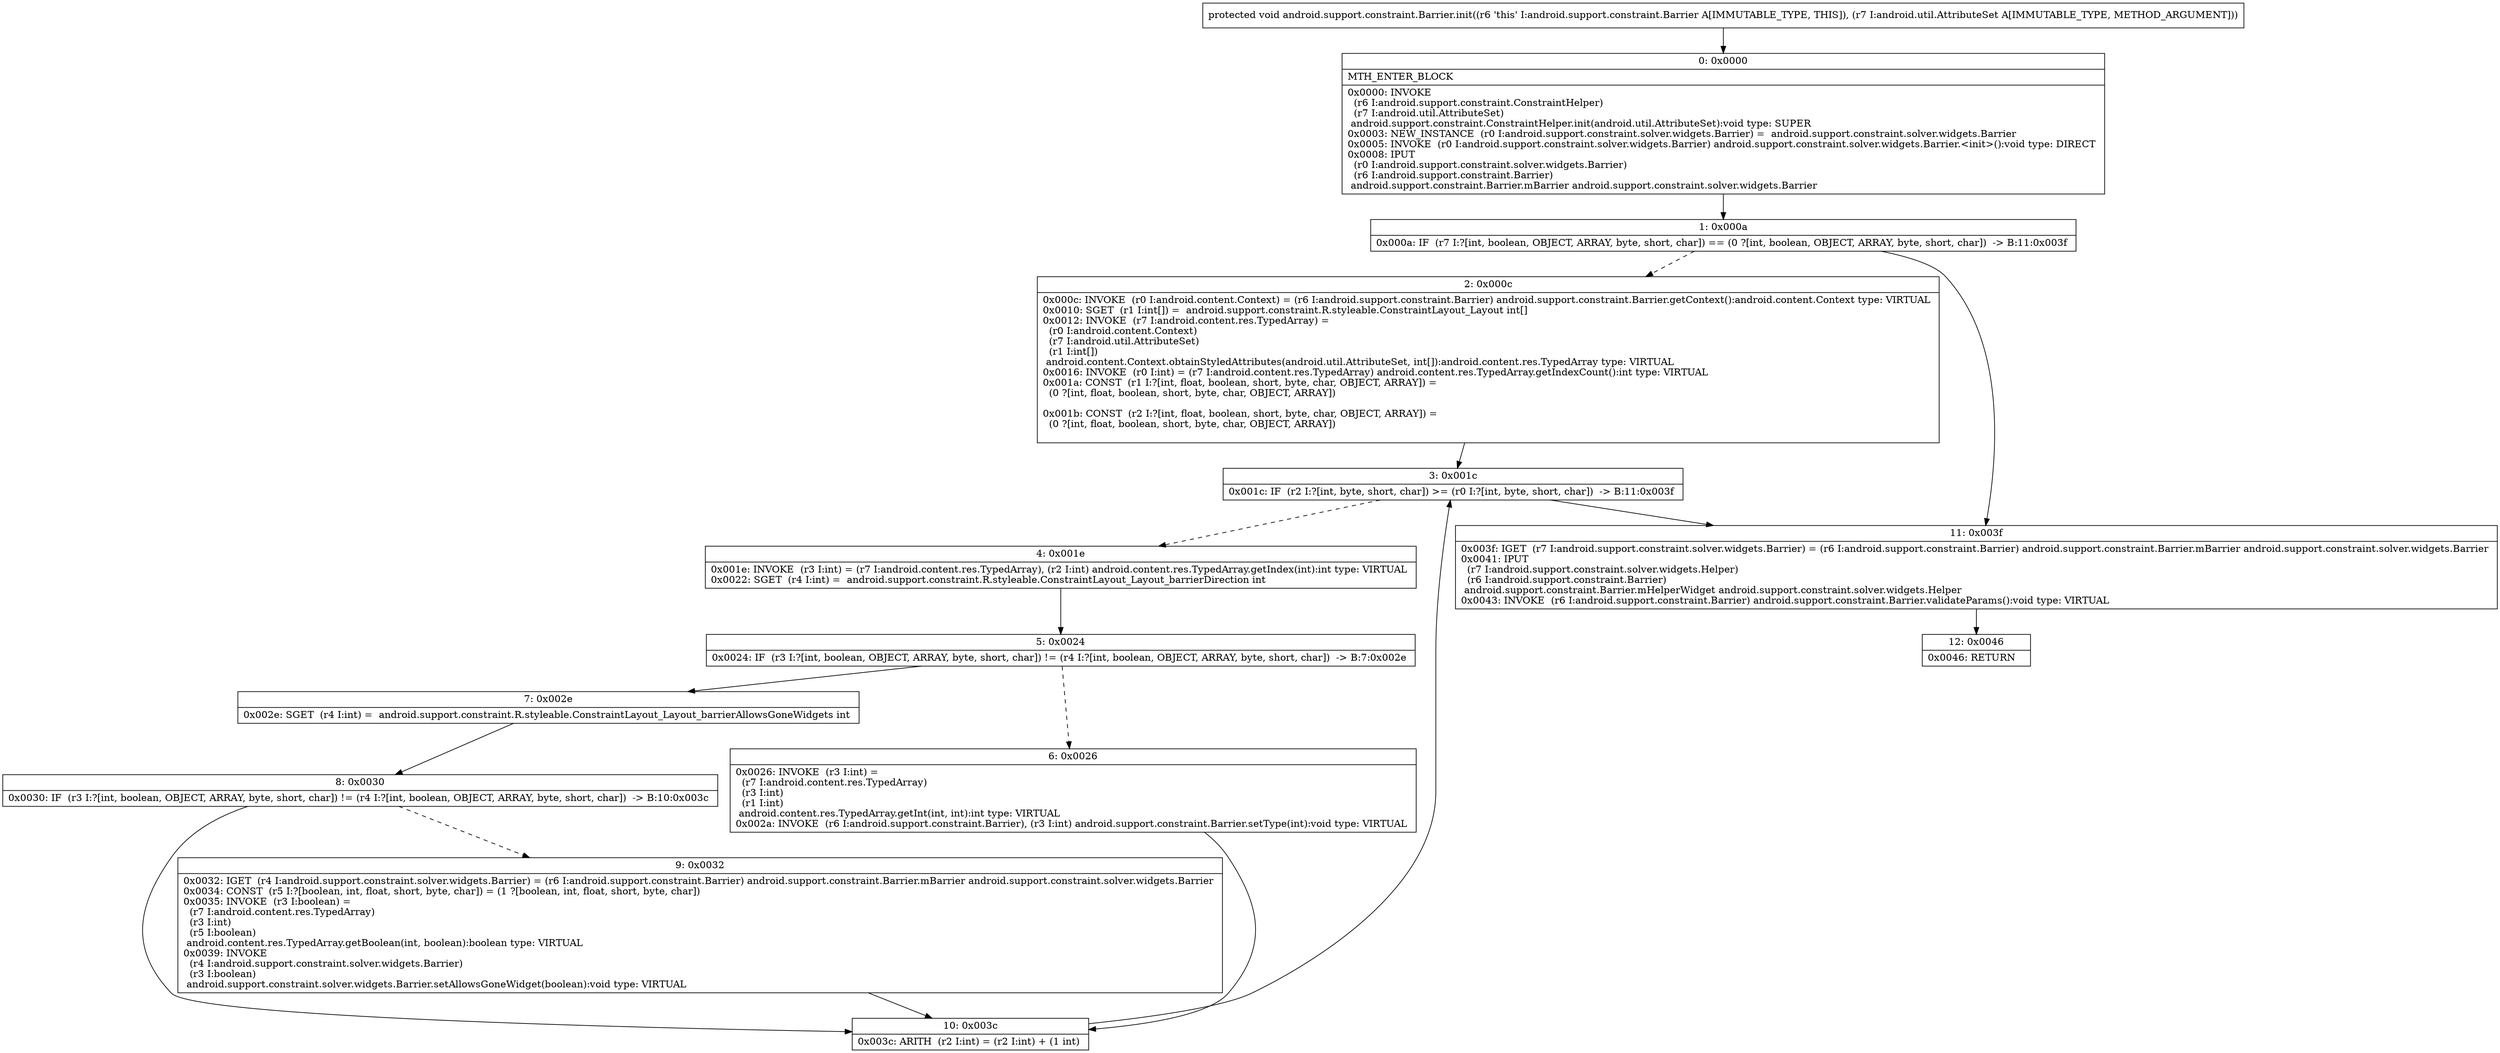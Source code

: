 digraph "CFG forandroid.support.constraint.Barrier.init(Landroid\/util\/AttributeSet;)V" {
Node_0 [shape=record,label="{0\:\ 0x0000|MTH_ENTER_BLOCK\l|0x0000: INVOKE  \l  (r6 I:android.support.constraint.ConstraintHelper)\l  (r7 I:android.util.AttributeSet)\l android.support.constraint.ConstraintHelper.init(android.util.AttributeSet):void type: SUPER \l0x0003: NEW_INSTANCE  (r0 I:android.support.constraint.solver.widgets.Barrier) =  android.support.constraint.solver.widgets.Barrier \l0x0005: INVOKE  (r0 I:android.support.constraint.solver.widgets.Barrier) android.support.constraint.solver.widgets.Barrier.\<init\>():void type: DIRECT \l0x0008: IPUT  \l  (r0 I:android.support.constraint.solver.widgets.Barrier)\l  (r6 I:android.support.constraint.Barrier)\l android.support.constraint.Barrier.mBarrier android.support.constraint.solver.widgets.Barrier \l}"];
Node_1 [shape=record,label="{1\:\ 0x000a|0x000a: IF  (r7 I:?[int, boolean, OBJECT, ARRAY, byte, short, char]) == (0 ?[int, boolean, OBJECT, ARRAY, byte, short, char])  \-\> B:11:0x003f \l}"];
Node_2 [shape=record,label="{2\:\ 0x000c|0x000c: INVOKE  (r0 I:android.content.Context) = (r6 I:android.support.constraint.Barrier) android.support.constraint.Barrier.getContext():android.content.Context type: VIRTUAL \l0x0010: SGET  (r1 I:int[]) =  android.support.constraint.R.styleable.ConstraintLayout_Layout int[] \l0x0012: INVOKE  (r7 I:android.content.res.TypedArray) = \l  (r0 I:android.content.Context)\l  (r7 I:android.util.AttributeSet)\l  (r1 I:int[])\l android.content.Context.obtainStyledAttributes(android.util.AttributeSet, int[]):android.content.res.TypedArray type: VIRTUAL \l0x0016: INVOKE  (r0 I:int) = (r7 I:android.content.res.TypedArray) android.content.res.TypedArray.getIndexCount():int type: VIRTUAL \l0x001a: CONST  (r1 I:?[int, float, boolean, short, byte, char, OBJECT, ARRAY]) = \l  (0 ?[int, float, boolean, short, byte, char, OBJECT, ARRAY])\l \l0x001b: CONST  (r2 I:?[int, float, boolean, short, byte, char, OBJECT, ARRAY]) = \l  (0 ?[int, float, boolean, short, byte, char, OBJECT, ARRAY])\l \l}"];
Node_3 [shape=record,label="{3\:\ 0x001c|0x001c: IF  (r2 I:?[int, byte, short, char]) \>= (r0 I:?[int, byte, short, char])  \-\> B:11:0x003f \l}"];
Node_4 [shape=record,label="{4\:\ 0x001e|0x001e: INVOKE  (r3 I:int) = (r7 I:android.content.res.TypedArray), (r2 I:int) android.content.res.TypedArray.getIndex(int):int type: VIRTUAL \l0x0022: SGET  (r4 I:int) =  android.support.constraint.R.styleable.ConstraintLayout_Layout_barrierDirection int \l}"];
Node_5 [shape=record,label="{5\:\ 0x0024|0x0024: IF  (r3 I:?[int, boolean, OBJECT, ARRAY, byte, short, char]) != (r4 I:?[int, boolean, OBJECT, ARRAY, byte, short, char])  \-\> B:7:0x002e \l}"];
Node_6 [shape=record,label="{6\:\ 0x0026|0x0026: INVOKE  (r3 I:int) = \l  (r7 I:android.content.res.TypedArray)\l  (r3 I:int)\l  (r1 I:int)\l android.content.res.TypedArray.getInt(int, int):int type: VIRTUAL \l0x002a: INVOKE  (r6 I:android.support.constraint.Barrier), (r3 I:int) android.support.constraint.Barrier.setType(int):void type: VIRTUAL \l}"];
Node_7 [shape=record,label="{7\:\ 0x002e|0x002e: SGET  (r4 I:int) =  android.support.constraint.R.styleable.ConstraintLayout_Layout_barrierAllowsGoneWidgets int \l}"];
Node_8 [shape=record,label="{8\:\ 0x0030|0x0030: IF  (r3 I:?[int, boolean, OBJECT, ARRAY, byte, short, char]) != (r4 I:?[int, boolean, OBJECT, ARRAY, byte, short, char])  \-\> B:10:0x003c \l}"];
Node_9 [shape=record,label="{9\:\ 0x0032|0x0032: IGET  (r4 I:android.support.constraint.solver.widgets.Barrier) = (r6 I:android.support.constraint.Barrier) android.support.constraint.Barrier.mBarrier android.support.constraint.solver.widgets.Barrier \l0x0034: CONST  (r5 I:?[boolean, int, float, short, byte, char]) = (1 ?[boolean, int, float, short, byte, char]) \l0x0035: INVOKE  (r3 I:boolean) = \l  (r7 I:android.content.res.TypedArray)\l  (r3 I:int)\l  (r5 I:boolean)\l android.content.res.TypedArray.getBoolean(int, boolean):boolean type: VIRTUAL \l0x0039: INVOKE  \l  (r4 I:android.support.constraint.solver.widgets.Barrier)\l  (r3 I:boolean)\l android.support.constraint.solver.widgets.Barrier.setAllowsGoneWidget(boolean):void type: VIRTUAL \l}"];
Node_10 [shape=record,label="{10\:\ 0x003c|0x003c: ARITH  (r2 I:int) = (r2 I:int) + (1 int) \l}"];
Node_11 [shape=record,label="{11\:\ 0x003f|0x003f: IGET  (r7 I:android.support.constraint.solver.widgets.Barrier) = (r6 I:android.support.constraint.Barrier) android.support.constraint.Barrier.mBarrier android.support.constraint.solver.widgets.Barrier \l0x0041: IPUT  \l  (r7 I:android.support.constraint.solver.widgets.Helper)\l  (r6 I:android.support.constraint.Barrier)\l android.support.constraint.Barrier.mHelperWidget android.support.constraint.solver.widgets.Helper \l0x0043: INVOKE  (r6 I:android.support.constraint.Barrier) android.support.constraint.Barrier.validateParams():void type: VIRTUAL \l}"];
Node_12 [shape=record,label="{12\:\ 0x0046|0x0046: RETURN   \l}"];
MethodNode[shape=record,label="{protected void android.support.constraint.Barrier.init((r6 'this' I:android.support.constraint.Barrier A[IMMUTABLE_TYPE, THIS]), (r7 I:android.util.AttributeSet A[IMMUTABLE_TYPE, METHOD_ARGUMENT])) }"];
MethodNode -> Node_0;
Node_0 -> Node_1;
Node_1 -> Node_2[style=dashed];
Node_1 -> Node_11;
Node_2 -> Node_3;
Node_3 -> Node_4[style=dashed];
Node_3 -> Node_11;
Node_4 -> Node_5;
Node_5 -> Node_6[style=dashed];
Node_5 -> Node_7;
Node_6 -> Node_10;
Node_7 -> Node_8;
Node_8 -> Node_9[style=dashed];
Node_8 -> Node_10;
Node_9 -> Node_10;
Node_10 -> Node_3;
Node_11 -> Node_12;
}

